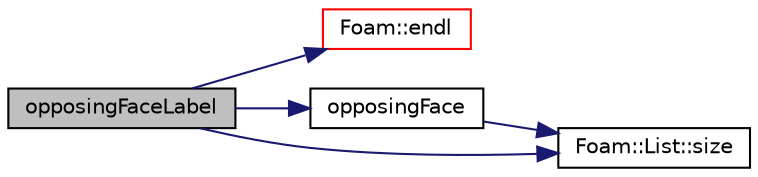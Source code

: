 digraph "opposingFaceLabel"
{
  bgcolor="transparent";
  edge [fontname="Helvetica",fontsize="10",labelfontname="Helvetica",labelfontsize="10"];
  node [fontname="Helvetica",fontsize="10",shape=record];
  rankdir="LR";
  Node44 [label="opposingFaceLabel",height=0.2,width=0.4,color="black", fillcolor="grey75", style="filled", fontcolor="black"];
  Node44 -> Node45 [color="midnightblue",fontsize="10",style="solid",fontname="Helvetica"];
  Node45 [label="Foam::endl",height=0.2,width=0.4,color="red",URL="$a21851.html#a2db8fe02a0d3909e9351bb4275b23ce4",tooltip="Add newline and flush stream. "];
  Node44 -> Node47 [color="midnightblue",fontsize="10",style="solid",fontname="Helvetica"];
  Node47 [label="opposingFace",height=0.2,width=0.4,color="black",URL="$a28313.html#a6455b6ca132e79e19afe38e4da1d143a",tooltip="Return opposite face oriented the same way as the master face. "];
  Node47 -> Node48 [color="midnightblue",fontsize="10",style="solid",fontname="Helvetica"];
  Node48 [label="Foam::List::size",height=0.2,width=0.4,color="black",URL="$a26833.html#a8a5f6fa29bd4b500caf186f60245b384",tooltip="Override size to be inconsistent with allocated storage. "];
  Node44 -> Node48 [color="midnightblue",fontsize="10",style="solid",fontname="Helvetica"];
}
